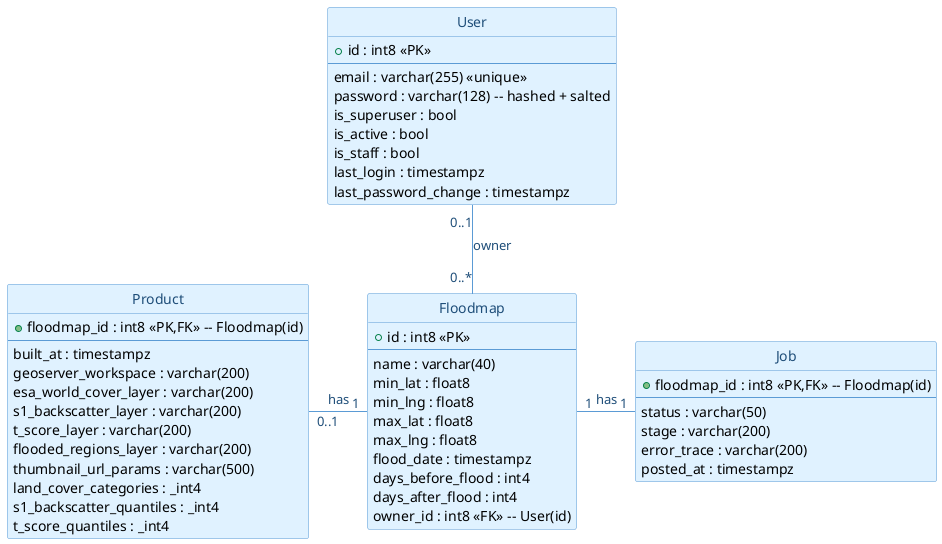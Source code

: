 @startuml relational_db_schema

hide circle
skinparam backgroundColor #ffffff
skinparam class {
    BackgroundColor #e0f2ff
    BorderColor #5b9bd5
    FontColor #1f4e79
}
skinparam ArrowColor #5b9bd5
skinparam ArrowFontColor #1f4e79
skinparam TitleFontColor #1f4e79

' title Relational DB Schema

entity User {
    + id : int8 <<PK>>
    --
    email : varchar(255) <<unique>>
    password : varchar(128) -- hashed + salted
    is_superuser : bool
    is_active : bool
    is_staff : bool
    last_login : timestampz
    last_password_change : timestampz
}

entity Floodmap {
    + id : int8 <<PK>>
    --
    name : varchar(40)
    min_lat : float8
    min_lng : float8
    max_lat : float8
    max_lng : float8
    flood_date : timestampz
    days_before_flood : int4
    days_after_flood : int4
    owner_id : int8 <<FK>> -- User(id)
}


entity Product {
    + floodmap_id : int8 <<PK,FK>> -- Floodmap(id)
    --
    built_at : timestampz
    geoserver_workspace : varchar(200)
    esa_world_cover_layer : varchar(200)
    s1_backscatter_layer : varchar(200)
    t_score_layer : varchar(200)
    flooded_regions_layer : varchar(200)
    thumbnail_url_params : varchar(500)
    land_cover_categories : _int4
    s1_backscatter_quantiles : _int4
    t_score_quantiles : _int4
}


entity Job {
    + floodmap_id : int8 <<PK,FK>> -- Floodmap(id)
    --
    status : varchar(50)
    stage : varchar(200)
    error_trace : varchar(200)
    posted_at : timestampz
}


User "0..1" -- "0..*" Floodmap : owner
Floodmap "1" -left- "0..1" Product : "has"
Floodmap "1" -right- "1" Job : "has"

@enduml
